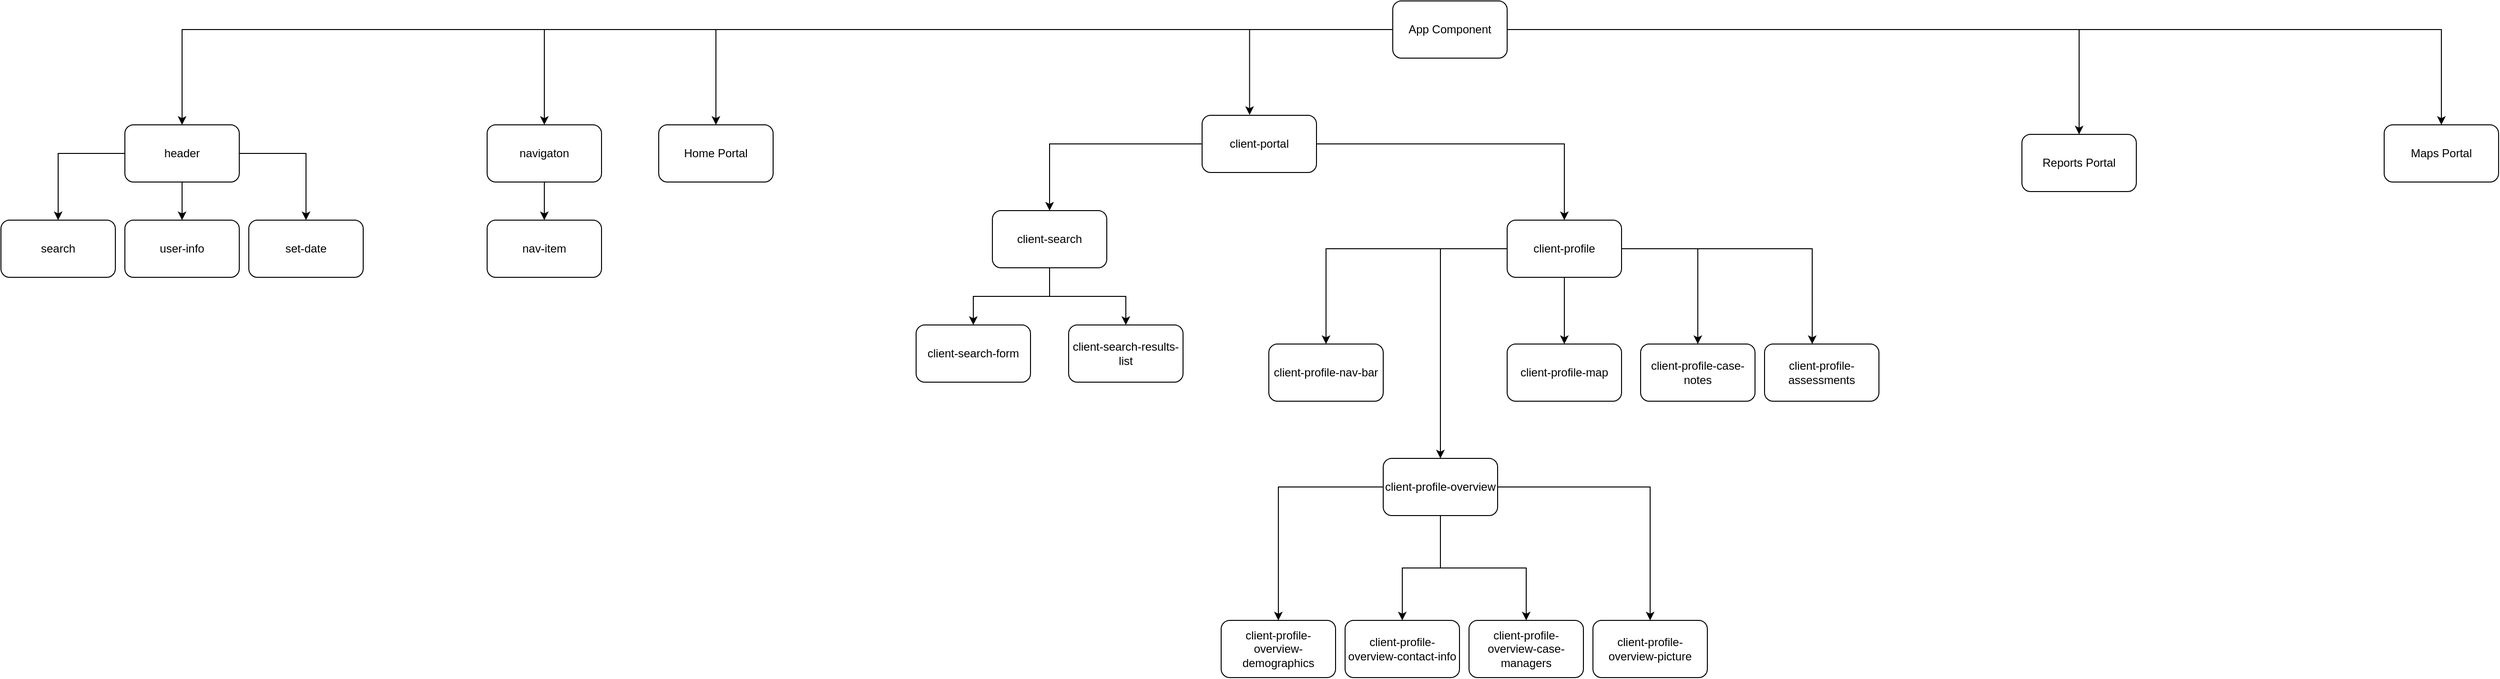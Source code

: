 <mxfile version="21.2.0" type="device">
  <diagram id="C5RBs43oDa-KdzZeNtuy" name="Page-1">
    <mxGraphModel dx="2776" dy="651" grid="1" gridSize="10" guides="1" tooltips="1" connect="1" arrows="1" fold="1" page="1" pageScale="1" pageWidth="827" pageHeight="1169" math="0" shadow="0">
      <root>
        <mxCell id="WIyWlLk6GJQsqaUBKTNV-0" />
        <mxCell id="WIyWlLk6GJQsqaUBKTNV-1" parent="WIyWlLk6GJQsqaUBKTNV-0" />
        <mxCell id="EALIwOnRLja3VpjPiaSM-13" style="edgeStyle=orthogonalEdgeStyle;rounded=0;orthogonalLoop=1;jettySize=auto;html=1;entryX=0.5;entryY=0;entryDx=0;entryDy=0;" edge="1" parent="WIyWlLk6GJQsqaUBKTNV-1" source="EALIwOnRLja3VpjPiaSM-1" target="EALIwOnRLja3VpjPiaSM-7">
          <mxGeometry relative="1" as="geometry" />
        </mxCell>
        <mxCell id="EALIwOnRLja3VpjPiaSM-14" style="edgeStyle=orthogonalEdgeStyle;rounded=0;orthogonalLoop=1;jettySize=auto;html=1;entryX=0.415;entryY=-0.007;entryDx=0;entryDy=0;entryPerimeter=0;" edge="1" parent="WIyWlLk6GJQsqaUBKTNV-1" source="EALIwOnRLja3VpjPiaSM-1" target="EALIwOnRLja3VpjPiaSM-5">
          <mxGeometry relative="1" as="geometry" />
        </mxCell>
        <mxCell id="EALIwOnRLja3VpjPiaSM-15" style="edgeStyle=orthogonalEdgeStyle;rounded=0;orthogonalLoop=1;jettySize=auto;html=1;" edge="1" parent="WIyWlLk6GJQsqaUBKTNV-1" source="EALIwOnRLja3VpjPiaSM-1" target="EALIwOnRLja3VpjPiaSM-4">
          <mxGeometry relative="1" as="geometry" />
        </mxCell>
        <mxCell id="EALIwOnRLja3VpjPiaSM-16" style="edgeStyle=orthogonalEdgeStyle;rounded=0;orthogonalLoop=1;jettySize=auto;html=1;" edge="1" parent="WIyWlLk6GJQsqaUBKTNV-1" source="EALIwOnRLja3VpjPiaSM-1" target="EALIwOnRLja3VpjPiaSM-3">
          <mxGeometry relative="1" as="geometry" />
        </mxCell>
        <mxCell id="EALIwOnRLja3VpjPiaSM-49" style="edgeStyle=orthogonalEdgeStyle;rounded=0;orthogonalLoop=1;jettySize=auto;html=1;entryX=0.5;entryY=0;entryDx=0;entryDy=0;" edge="1" parent="WIyWlLk6GJQsqaUBKTNV-1" source="EALIwOnRLja3VpjPiaSM-1" target="EALIwOnRLja3VpjPiaSM-6">
          <mxGeometry relative="1" as="geometry" />
        </mxCell>
        <mxCell id="EALIwOnRLja3VpjPiaSM-52" style="edgeStyle=orthogonalEdgeStyle;rounded=0;orthogonalLoop=1;jettySize=auto;html=1;entryX=0.5;entryY=0;entryDx=0;entryDy=0;" edge="1" parent="WIyWlLk6GJQsqaUBKTNV-1" source="EALIwOnRLja3VpjPiaSM-1" target="EALIwOnRLja3VpjPiaSM-2">
          <mxGeometry relative="1" as="geometry" />
        </mxCell>
        <mxCell id="EALIwOnRLja3VpjPiaSM-1" value="App Component" style="rounded=1;whiteSpace=wrap;html=1;" vertex="1" parent="WIyWlLk6GJQsqaUBKTNV-1">
          <mxGeometry x="380" width="120" height="60" as="geometry" />
        </mxCell>
        <mxCell id="EALIwOnRLja3VpjPiaSM-53" style="edgeStyle=orthogonalEdgeStyle;rounded=0;orthogonalLoop=1;jettySize=auto;html=1;entryX=0.5;entryY=0;entryDx=0;entryDy=0;" edge="1" parent="WIyWlLk6GJQsqaUBKTNV-1" source="EALIwOnRLja3VpjPiaSM-2" target="EALIwOnRLja3VpjPiaSM-17">
          <mxGeometry relative="1" as="geometry" />
        </mxCell>
        <mxCell id="EALIwOnRLja3VpjPiaSM-54" style="edgeStyle=orthogonalEdgeStyle;rounded=0;orthogonalLoop=1;jettySize=auto;html=1;" edge="1" parent="WIyWlLk6GJQsqaUBKTNV-1" source="EALIwOnRLja3VpjPiaSM-2" target="EALIwOnRLja3VpjPiaSM-18">
          <mxGeometry relative="1" as="geometry" />
        </mxCell>
        <mxCell id="EALIwOnRLja3VpjPiaSM-55" style="edgeStyle=orthogonalEdgeStyle;rounded=0;orthogonalLoop=1;jettySize=auto;html=1;entryX=0.5;entryY=0;entryDx=0;entryDy=0;" edge="1" parent="WIyWlLk6GJQsqaUBKTNV-1" source="EALIwOnRLja3VpjPiaSM-2" target="EALIwOnRLja3VpjPiaSM-20">
          <mxGeometry relative="1" as="geometry" />
        </mxCell>
        <mxCell id="EALIwOnRLja3VpjPiaSM-2" value="header" style="rounded=1;whiteSpace=wrap;html=1;" vertex="1" parent="WIyWlLk6GJQsqaUBKTNV-1">
          <mxGeometry x="-950" y="130" width="120" height="60" as="geometry" />
        </mxCell>
        <mxCell id="EALIwOnRLja3VpjPiaSM-3" value="Maps Portal" style="rounded=1;whiteSpace=wrap;html=1;" vertex="1" parent="WIyWlLk6GJQsqaUBKTNV-1">
          <mxGeometry x="1420" y="130" width="120" height="60" as="geometry" />
        </mxCell>
        <mxCell id="EALIwOnRLja3VpjPiaSM-4" value="Reports Portal" style="rounded=1;whiteSpace=wrap;html=1;" vertex="1" parent="WIyWlLk6GJQsqaUBKTNV-1">
          <mxGeometry x="1040" y="140" width="120" height="60" as="geometry" />
        </mxCell>
        <mxCell id="EALIwOnRLja3VpjPiaSM-27" style="edgeStyle=orthogonalEdgeStyle;rounded=0;orthogonalLoop=1;jettySize=auto;html=1;entryX=0.5;entryY=0;entryDx=0;entryDy=0;" edge="1" parent="WIyWlLk6GJQsqaUBKTNV-1" source="EALIwOnRLja3VpjPiaSM-5" target="EALIwOnRLja3VpjPiaSM-24">
          <mxGeometry relative="1" as="geometry" />
        </mxCell>
        <mxCell id="EALIwOnRLja3VpjPiaSM-30" style="edgeStyle=orthogonalEdgeStyle;rounded=0;orthogonalLoop=1;jettySize=auto;html=1;" edge="1" parent="WIyWlLk6GJQsqaUBKTNV-1" source="EALIwOnRLja3VpjPiaSM-5" target="EALIwOnRLja3VpjPiaSM-23">
          <mxGeometry relative="1" as="geometry" />
        </mxCell>
        <mxCell id="EALIwOnRLja3VpjPiaSM-5" value="client-portal" style="rounded=1;whiteSpace=wrap;html=1;" vertex="1" parent="WIyWlLk6GJQsqaUBKTNV-1">
          <mxGeometry x="180" y="120" width="120" height="60" as="geometry" />
        </mxCell>
        <mxCell id="EALIwOnRLja3VpjPiaSM-51" value="" style="edgeStyle=orthogonalEdgeStyle;rounded=0;orthogonalLoop=1;jettySize=auto;html=1;" edge="1" parent="WIyWlLk6GJQsqaUBKTNV-1" source="EALIwOnRLja3VpjPiaSM-6" target="EALIwOnRLja3VpjPiaSM-21">
          <mxGeometry relative="1" as="geometry" />
        </mxCell>
        <mxCell id="EALIwOnRLja3VpjPiaSM-6" value="navigaton" style="rounded=1;whiteSpace=wrap;html=1;" vertex="1" parent="WIyWlLk6GJQsqaUBKTNV-1">
          <mxGeometry x="-570" y="130" width="120" height="60" as="geometry" />
        </mxCell>
        <mxCell id="EALIwOnRLja3VpjPiaSM-7" value="Home Portal" style="rounded=1;whiteSpace=wrap;html=1;" vertex="1" parent="WIyWlLk6GJQsqaUBKTNV-1">
          <mxGeometry x="-390" y="130" width="120" height="60" as="geometry" />
        </mxCell>
        <mxCell id="EALIwOnRLja3VpjPiaSM-17" value="search" style="rounded=1;whiteSpace=wrap;html=1;" vertex="1" parent="WIyWlLk6GJQsqaUBKTNV-1">
          <mxGeometry x="-1080" y="230" width="120" height="60" as="geometry" />
        </mxCell>
        <mxCell id="EALIwOnRLja3VpjPiaSM-18" value="user-info" style="rounded=1;whiteSpace=wrap;html=1;" vertex="1" parent="WIyWlLk6GJQsqaUBKTNV-1">
          <mxGeometry x="-950" y="230" width="120" height="60" as="geometry" />
        </mxCell>
        <mxCell id="EALIwOnRLja3VpjPiaSM-20" value="set-date" style="rounded=1;whiteSpace=wrap;html=1;" vertex="1" parent="WIyWlLk6GJQsqaUBKTNV-1">
          <mxGeometry x="-820" y="230" width="120" height="60" as="geometry" />
        </mxCell>
        <mxCell id="EALIwOnRLja3VpjPiaSM-21" value="nav-item" style="whiteSpace=wrap;html=1;rounded=1;" vertex="1" parent="WIyWlLk6GJQsqaUBKTNV-1">
          <mxGeometry x="-570" y="230" width="120" height="60" as="geometry" />
        </mxCell>
        <mxCell id="EALIwOnRLja3VpjPiaSM-35" style="edgeStyle=orthogonalEdgeStyle;rounded=0;orthogonalLoop=1;jettySize=auto;html=1;" edge="1" parent="WIyWlLk6GJQsqaUBKTNV-1" source="EALIwOnRLja3VpjPiaSM-23" target="EALIwOnRLja3VpjPiaSM-33">
          <mxGeometry relative="1" as="geometry" />
        </mxCell>
        <mxCell id="EALIwOnRLja3VpjPiaSM-36" style="edgeStyle=orthogonalEdgeStyle;rounded=0;orthogonalLoop=1;jettySize=auto;html=1;" edge="1" parent="WIyWlLk6GJQsqaUBKTNV-1" source="EALIwOnRLja3VpjPiaSM-23" target="EALIwOnRLja3VpjPiaSM-32">
          <mxGeometry relative="1" as="geometry" />
        </mxCell>
        <mxCell id="EALIwOnRLja3VpjPiaSM-37" style="edgeStyle=orthogonalEdgeStyle;rounded=0;orthogonalLoop=1;jettySize=auto;html=1;entryX=0.5;entryY=0;entryDx=0;entryDy=0;" edge="1" parent="WIyWlLk6GJQsqaUBKTNV-1" source="EALIwOnRLja3VpjPiaSM-23" target="EALIwOnRLja3VpjPiaSM-31">
          <mxGeometry relative="1" as="geometry" />
        </mxCell>
        <mxCell id="EALIwOnRLja3VpjPiaSM-38" style="edgeStyle=orthogonalEdgeStyle;rounded=0;orthogonalLoop=1;jettySize=auto;html=1;entryX=0.417;entryY=0;entryDx=0;entryDy=0;entryPerimeter=0;" edge="1" parent="WIyWlLk6GJQsqaUBKTNV-1" source="EALIwOnRLja3VpjPiaSM-23" target="EALIwOnRLja3VpjPiaSM-34">
          <mxGeometry relative="1" as="geometry" />
        </mxCell>
        <mxCell id="EALIwOnRLja3VpjPiaSM-40" style="edgeStyle=orthogonalEdgeStyle;rounded=0;orthogonalLoop=1;jettySize=auto;html=1;" edge="1" parent="WIyWlLk6GJQsqaUBKTNV-1" source="EALIwOnRLja3VpjPiaSM-23" target="EALIwOnRLja3VpjPiaSM-39">
          <mxGeometry relative="1" as="geometry" />
        </mxCell>
        <mxCell id="EALIwOnRLja3VpjPiaSM-23" value="client-profile" style="rounded=1;whiteSpace=wrap;html=1;" vertex="1" parent="WIyWlLk6GJQsqaUBKTNV-1">
          <mxGeometry x="500" y="230" width="120" height="60" as="geometry" />
        </mxCell>
        <mxCell id="EALIwOnRLja3VpjPiaSM-28" style="edgeStyle=orthogonalEdgeStyle;rounded=0;orthogonalLoop=1;jettySize=auto;html=1;" edge="1" parent="WIyWlLk6GJQsqaUBKTNV-1" source="EALIwOnRLja3VpjPiaSM-24" target="EALIwOnRLja3VpjPiaSM-26">
          <mxGeometry relative="1" as="geometry" />
        </mxCell>
        <mxCell id="EALIwOnRLja3VpjPiaSM-29" style="edgeStyle=orthogonalEdgeStyle;rounded=0;orthogonalLoop=1;jettySize=auto;html=1;" edge="1" parent="WIyWlLk6GJQsqaUBKTNV-1" source="EALIwOnRLja3VpjPiaSM-24" target="EALIwOnRLja3VpjPiaSM-25">
          <mxGeometry relative="1" as="geometry" />
        </mxCell>
        <mxCell id="EALIwOnRLja3VpjPiaSM-24" value="client-search" style="rounded=1;whiteSpace=wrap;html=1;" vertex="1" parent="WIyWlLk6GJQsqaUBKTNV-1">
          <mxGeometry x="-40" y="220" width="120" height="60" as="geometry" />
        </mxCell>
        <mxCell id="EALIwOnRLja3VpjPiaSM-25" value="client-search-results-list" style="rounded=1;whiteSpace=wrap;html=1;" vertex="1" parent="WIyWlLk6GJQsqaUBKTNV-1">
          <mxGeometry x="40" y="340" width="120" height="60" as="geometry" />
        </mxCell>
        <mxCell id="EALIwOnRLja3VpjPiaSM-26" value="client-search-form" style="rounded=1;whiteSpace=wrap;html=1;" vertex="1" parent="WIyWlLk6GJQsqaUBKTNV-1">
          <mxGeometry x="-120" y="340" width="120" height="60" as="geometry" />
        </mxCell>
        <mxCell id="EALIwOnRLja3VpjPiaSM-31" value="client-profile-case-notes" style="rounded=1;whiteSpace=wrap;html=1;" vertex="1" parent="WIyWlLk6GJQsqaUBKTNV-1">
          <mxGeometry x="640" y="360" width="120" height="60" as="geometry" />
        </mxCell>
        <mxCell id="EALIwOnRLja3VpjPiaSM-45" style="edgeStyle=orthogonalEdgeStyle;rounded=0;orthogonalLoop=1;jettySize=auto;html=1;" edge="1" parent="WIyWlLk6GJQsqaUBKTNV-1" source="EALIwOnRLja3VpjPiaSM-32" target="EALIwOnRLja3VpjPiaSM-41">
          <mxGeometry relative="1" as="geometry" />
        </mxCell>
        <mxCell id="EALIwOnRLja3VpjPiaSM-46" style="edgeStyle=orthogonalEdgeStyle;rounded=0;orthogonalLoop=1;jettySize=auto;html=1;" edge="1" parent="WIyWlLk6GJQsqaUBKTNV-1" source="EALIwOnRLja3VpjPiaSM-32" target="EALIwOnRLja3VpjPiaSM-42">
          <mxGeometry relative="1" as="geometry" />
        </mxCell>
        <mxCell id="EALIwOnRLja3VpjPiaSM-47" style="edgeStyle=orthogonalEdgeStyle;rounded=0;orthogonalLoop=1;jettySize=auto;html=1;" edge="1" parent="WIyWlLk6GJQsqaUBKTNV-1" source="EALIwOnRLja3VpjPiaSM-32" target="EALIwOnRLja3VpjPiaSM-43">
          <mxGeometry relative="1" as="geometry" />
        </mxCell>
        <mxCell id="EALIwOnRLja3VpjPiaSM-48" style="edgeStyle=orthogonalEdgeStyle;rounded=0;orthogonalLoop=1;jettySize=auto;html=1;" edge="1" parent="WIyWlLk6GJQsqaUBKTNV-1" source="EALIwOnRLja3VpjPiaSM-32" target="EALIwOnRLja3VpjPiaSM-44">
          <mxGeometry relative="1" as="geometry" />
        </mxCell>
        <mxCell id="EALIwOnRLja3VpjPiaSM-32" value="client-profile-overview" style="rounded=1;whiteSpace=wrap;html=1;" vertex="1" parent="WIyWlLk6GJQsqaUBKTNV-1">
          <mxGeometry x="370" y="480" width="120" height="60" as="geometry" />
        </mxCell>
        <mxCell id="EALIwOnRLja3VpjPiaSM-33" value="client-profile-nav-bar" style="rounded=1;whiteSpace=wrap;html=1;" vertex="1" parent="WIyWlLk6GJQsqaUBKTNV-1">
          <mxGeometry x="250" y="360" width="120" height="60" as="geometry" />
        </mxCell>
        <mxCell id="EALIwOnRLja3VpjPiaSM-34" value="client-profile-assessments" style="rounded=1;whiteSpace=wrap;html=1;" vertex="1" parent="WIyWlLk6GJQsqaUBKTNV-1">
          <mxGeometry x="770" y="360" width="120" height="60" as="geometry" />
        </mxCell>
        <mxCell id="EALIwOnRLja3VpjPiaSM-39" value="client-profile-map" style="rounded=1;whiteSpace=wrap;html=1;" vertex="1" parent="WIyWlLk6GJQsqaUBKTNV-1">
          <mxGeometry x="500" y="360" width="120" height="60" as="geometry" />
        </mxCell>
        <mxCell id="EALIwOnRLja3VpjPiaSM-41" value="client-profile-overview-demographics" style="rounded=1;whiteSpace=wrap;html=1;" vertex="1" parent="WIyWlLk6GJQsqaUBKTNV-1">
          <mxGeometry x="200" y="650" width="120" height="60" as="geometry" />
        </mxCell>
        <mxCell id="EALIwOnRLja3VpjPiaSM-42" value="client-profile-overview-contact-info" style="rounded=1;whiteSpace=wrap;html=1;" vertex="1" parent="WIyWlLk6GJQsqaUBKTNV-1">
          <mxGeometry x="330" y="650" width="120" height="60" as="geometry" />
        </mxCell>
        <mxCell id="EALIwOnRLja3VpjPiaSM-43" value="client-profile-overview-case-managers" style="rounded=1;whiteSpace=wrap;html=1;" vertex="1" parent="WIyWlLk6GJQsqaUBKTNV-1">
          <mxGeometry x="460" y="650" width="120" height="60" as="geometry" />
        </mxCell>
        <mxCell id="EALIwOnRLja3VpjPiaSM-44" value="client-profile-overview-picture&lt;br&gt;" style="rounded=1;whiteSpace=wrap;html=1;" vertex="1" parent="WIyWlLk6GJQsqaUBKTNV-1">
          <mxGeometry x="590" y="650" width="120" height="60" as="geometry" />
        </mxCell>
      </root>
    </mxGraphModel>
  </diagram>
</mxfile>
